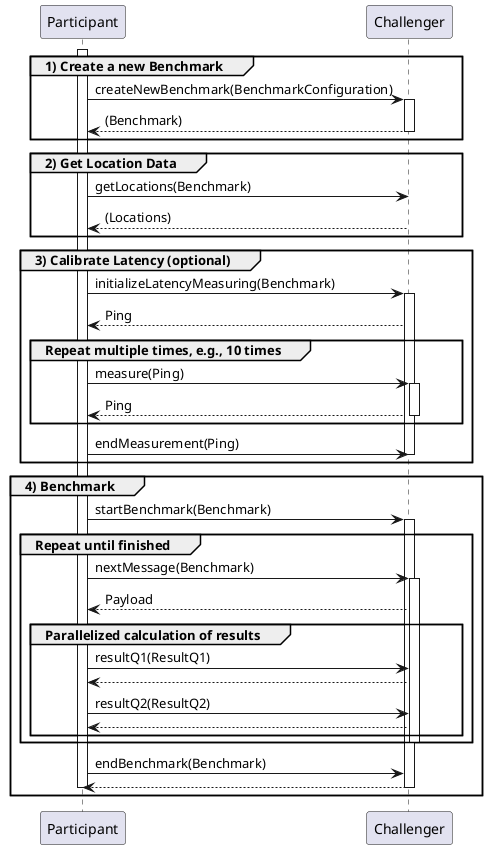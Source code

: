 @startuml
activate Participant


group 1) Create a new Benchmark
Challenger <- Participant: createNewBenchmark(BenchmarkConfiguration)
activate Challenger
Challenger --> Participant: (Benchmark)
deactivate Challenger
end

group 2) Get Location Data
Challenger <- Participant: getLocations(Benchmark)
Challenger --> Participant: (Locations)
end

group 3) Calibrate Latency (optional)
Challenger <- Participant: initializeLatencyMeasuring(Benchmark)
activate Challenger
Challenger --> Participant: Ping

group Repeat multiple times, e.g., 10 times
Challenger <- Participant: measure(Ping)
activate Challenger
Challenger --> Participant: Ping
deactivate Challenger
end

Challenger <- Participant: endMeasurement(Ping)
deactivate Challenger

deactivate Challenger
end

group 4) Benchmark
Challenger <- Participant: startBenchmark(Benchmark)
activate Challenger


group Repeat until finished
Challenger <- Participant: nextMessage(Benchmark)
activate Challenger
Challenger --> Participant: Payload

group Parallelized calculation of results
Challenger <- Participant: resultQ1(ResultQ1)
Challenger --> Participant:
Challenger <- Participant: resultQ2(ResultQ2)
Challenger --> Participant:
end

deactivate Challenger
end



Challenger <- Participant: endBenchmark(Benchmark)
Challenger --> Participant:

deactivate Challenger
deactivate Participant
end


@enduml